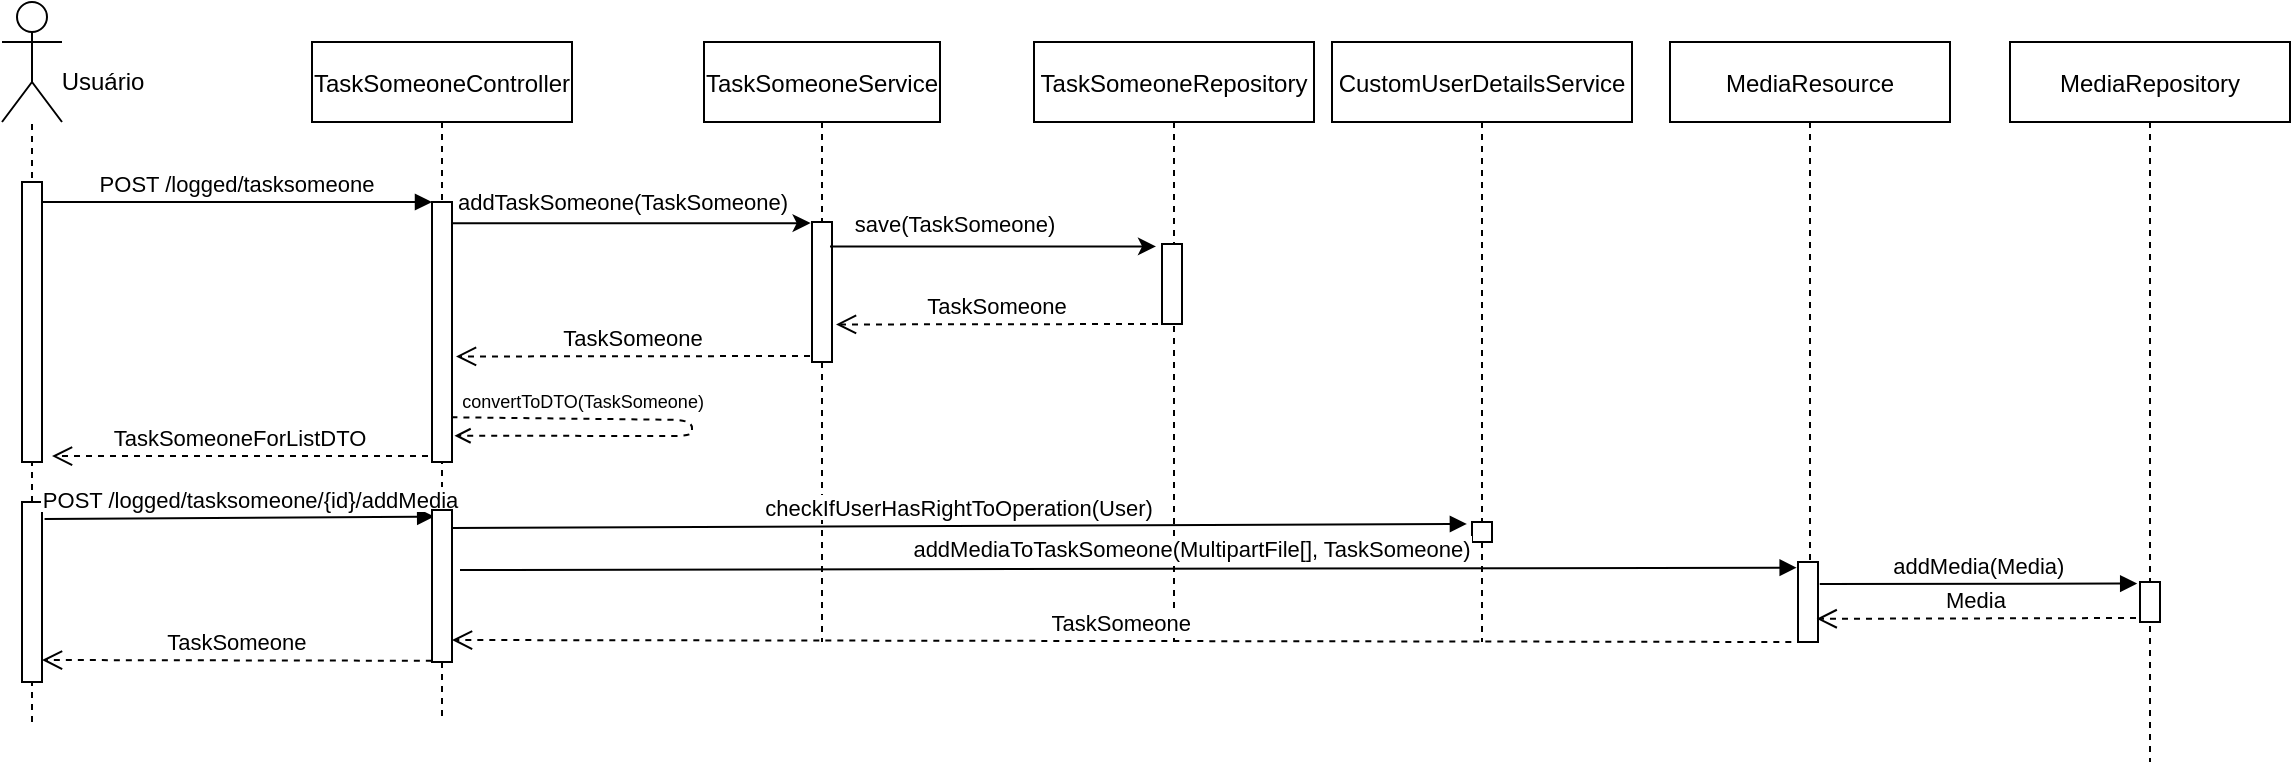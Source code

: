 <mxfile version="14.0.0" type="github">
  <diagram id="kgpKYQtTHZ0yAKxKKP6v" name="Page-1">
    <mxGraphModel dx="1038" dy="580" grid="1" gridSize="10" guides="1" tooltips="1" connect="1" arrows="1" fold="1" page="1" pageScale="1" pageWidth="850" pageHeight="1100" math="0" shadow="0">
      <root>
        <mxCell id="0" />
        <mxCell id="1" parent="0" />
        <mxCell id="8pLvlaZp4V2zGdibH3Zn-3" value="" style="endArrow=none;dashed=1;html=1;" parent="1" edge="1" source="zjOarixpmt83MfSd3Sy4-2">
          <mxGeometry width="50" height="50" relative="1" as="geometry">
            <mxPoint x="150" y="380" as="sourcePoint" />
            <mxPoint x="150" y="120" as="targetPoint" />
          </mxGeometry>
        </mxCell>
        <mxCell id="3nuBFxr9cyL0pnOWT2aG-5" value="TaskSomeoneController" style="shape=umlLifeline;perimeter=lifelinePerimeter;container=0;collapsible=0;recursiveResize=0;rounded=0;shadow=0;strokeWidth=1;" parent="1" vertex="1">
          <mxGeometry x="290" y="80" width="130" height="340" as="geometry" />
        </mxCell>
        <mxCell id="3nuBFxr9cyL0pnOWT2aG-7" value="TaskSomeoneForListDTO" style="verticalAlign=bottom;endArrow=open;dashed=1;endSize=8;exitX=0;exitY=0.95;shadow=0;strokeWidth=1;entryX=1.5;entryY=0.979;entryDx=0;entryDy=0;entryPerimeter=0;" parent="1" target="3nuBFxr9cyL0pnOWT2aG-2" edge="1">
          <mxGeometry relative="1" as="geometry">
            <mxPoint x="178" y="287.0" as="targetPoint" />
            <mxPoint x="348" y="287.0" as="sourcePoint" />
          </mxGeometry>
        </mxCell>
        <mxCell id="3nuBFxr9cyL0pnOWT2aG-8" value="POST /logged/tasksomeone" style="verticalAlign=bottom;endArrow=block;entryX=0;entryY=0;shadow=0;strokeWidth=1;" parent="1" source="3nuBFxr9cyL0pnOWT2aG-2" target="3nuBFxr9cyL0pnOWT2aG-6" edge="1">
          <mxGeometry relative="1" as="geometry">
            <mxPoint x="275" y="160" as="sourcePoint" />
          </mxGeometry>
        </mxCell>
        <mxCell id="3nuBFxr9cyL0pnOWT2aG-2" value="" style="points=[];perimeter=orthogonalPerimeter;rounded=0;shadow=0;strokeWidth=1;" parent="1" vertex="1">
          <mxGeometry x="145" y="150" width="10" height="140" as="geometry" />
        </mxCell>
        <mxCell id="8pLvlaZp4V2zGdibH3Zn-14" value="" style="group" parent="1" vertex="1" connectable="0">
          <mxGeometry x="135" y="60" width="80" height="60" as="geometry" />
        </mxCell>
        <mxCell id="8pLvlaZp4V2zGdibH3Zn-10" value="" style="shape=umlActor;verticalLabelPosition=right;verticalAlign=top;html=1;outlineConnect=0;" parent="8pLvlaZp4V2zGdibH3Zn-14" vertex="1">
          <mxGeometry width="30" height="60" as="geometry" />
        </mxCell>
        <mxCell id="8pLvlaZp4V2zGdibH3Zn-13" value="Usuário" style="text;html=1;align=center;verticalAlign=middle;resizable=0;points=[];autosize=1;" parent="8pLvlaZp4V2zGdibH3Zn-14" vertex="1">
          <mxGeometry x="20" y="30" width="60" height="20" as="geometry" />
        </mxCell>
        <mxCell id="8pLvlaZp4V2zGdibH3Zn-15" value="TaskSomeoneService" style="shape=umlLifeline;perimeter=lifelinePerimeter;container=1;collapsible=0;recursiveResize=0;rounded=0;shadow=0;strokeWidth=1;" parent="1" vertex="1">
          <mxGeometry x="486" y="80" width="118" height="300" as="geometry" />
        </mxCell>
        <mxCell id="8pLvlaZp4V2zGdibH3Zn-16" value="" style="points=[];perimeter=orthogonalPerimeter;rounded=0;shadow=0;strokeWidth=1;" parent="8pLvlaZp4V2zGdibH3Zn-15" vertex="1">
          <mxGeometry x="54" y="90" width="10" height="70" as="geometry" />
        </mxCell>
        <mxCell id="8pLvlaZp4V2zGdibH3Zn-17" style="edgeStyle=orthogonalEdgeStyle;rounded=0;orthogonalLoop=1;jettySize=auto;html=1;entryX=-0.07;entryY=0.008;entryDx=0;entryDy=0;entryPerimeter=0;" parent="1" source="3nuBFxr9cyL0pnOWT2aG-6" target="8pLvlaZp4V2zGdibH3Zn-16" edge="1">
          <mxGeometry relative="1" as="geometry">
            <mxPoint x="510" y="172" as="targetPoint" />
            <Array as="points">
              <mxPoint x="490" y="171" />
            </Array>
          </mxGeometry>
        </mxCell>
        <mxCell id="8pLvlaZp4V2zGdibH3Zn-18" value="&lt;font style=&quot;font-size: 11px&quot;&gt;addTaskSomeone(TaskSomeone)&lt;/font&gt;" style="text;html=1;align=center;verticalAlign=middle;resizable=0;points=[];autosize=1;" parent="1" vertex="1">
          <mxGeometry x="355" y="150" width="180" height="20" as="geometry" />
        </mxCell>
        <mxCell id="8pLvlaZp4V2zGdibH3Zn-25" value="TaskSomeoneRepository" style="shape=umlLifeline;perimeter=lifelinePerimeter;container=1;collapsible=0;recursiveResize=0;rounded=0;shadow=0;strokeWidth=1;" parent="1" vertex="1">
          <mxGeometry x="651" y="80" width="140" height="300" as="geometry" />
        </mxCell>
        <mxCell id="8pLvlaZp4V2zGdibH3Zn-26" value="" style="points=[];perimeter=orthogonalPerimeter;rounded=0;shadow=0;strokeWidth=1;" parent="8pLvlaZp4V2zGdibH3Zn-25" vertex="1">
          <mxGeometry x="64" y="101" width="10" height="40" as="geometry" />
        </mxCell>
        <mxCell id="8pLvlaZp4V2zGdibH3Zn-27" style="edgeStyle=orthogonalEdgeStyle;rounded=0;orthogonalLoop=1;jettySize=auto;html=1;" parent="1" edge="1">
          <mxGeometry relative="1" as="geometry">
            <mxPoint x="549" y="182.19" as="sourcePoint" />
            <mxPoint x="712" y="182.19" as="targetPoint" />
            <Array as="points">
              <mxPoint x="650" y="182" />
              <mxPoint x="650" y="182" />
            </Array>
          </mxGeometry>
        </mxCell>
        <mxCell id="8pLvlaZp4V2zGdibH3Zn-28" value="&lt;font style=&quot;font-size: 11px&quot;&gt;save(TaskSomeone)&lt;/font&gt;" style="text;html=1;align=center;verticalAlign=middle;resizable=0;points=[];autosize=1;" parent="1" vertex="1">
          <mxGeometry x="551.2" y="161" width="120" height="20" as="geometry" />
        </mxCell>
        <mxCell id="8pLvlaZp4V2zGdibH3Zn-29" value="TaskSomeone" style="verticalAlign=bottom;endArrow=open;dashed=1;endSize=8;shadow=0;strokeWidth=1;entryX=0.98;entryY=0.239;entryDx=0;entryDy=0;entryPerimeter=0;" parent="1" edge="1">
          <mxGeometry relative="1" as="geometry">
            <mxPoint x="552" y="221.24" as="targetPoint" />
            <mxPoint x="713" y="221" as="sourcePoint" />
          </mxGeometry>
        </mxCell>
        <mxCell id="8pLvlaZp4V2zGdibH3Zn-30" value="TaskSomeone" style="verticalAlign=bottom;endArrow=open;dashed=1;endSize=8;shadow=0;strokeWidth=1;entryX=0.98;entryY=0.239;entryDx=0;entryDy=0;entryPerimeter=0;" parent="1" edge="1">
          <mxGeometry relative="1" as="geometry">
            <mxPoint x="362" y="237.24" as="targetPoint" />
            <mxPoint x="539" y="237" as="sourcePoint" />
          </mxGeometry>
        </mxCell>
        <mxCell id="3nuBFxr9cyL0pnOWT2aG-6" value="" style="points=[];perimeter=orthogonalPerimeter;rounded=0;shadow=0;strokeWidth=1;" parent="1" vertex="1">
          <mxGeometry x="350" y="160" width="10" height="130" as="geometry" />
        </mxCell>
        <mxCell id="zjOarixpmt83MfSd3Sy4-3" value="" style="endArrow=open;dashed=1;html=1;exitX=0.971;exitY=0.828;exitDx=0;exitDy=0;exitPerimeter=0;endFill=0;entryX=1.124;entryY=0.899;entryDx=0;entryDy=0;entryPerimeter=0;" edge="1" parent="1" source="3nuBFxr9cyL0pnOWT2aG-6" target="3nuBFxr9cyL0pnOWT2aG-6">
          <mxGeometry width="50" height="50" relative="1" as="geometry">
            <mxPoint x="420" y="280" as="sourcePoint" />
            <mxPoint x="370" y="278" as="targetPoint" />
            <Array as="points">
              <mxPoint x="480" y="269" />
              <mxPoint x="480" y="277" />
            </Array>
          </mxGeometry>
        </mxCell>
        <mxCell id="zjOarixpmt83MfSd3Sy4-4" value="convertToDTO(TaskSomeone)" style="edgeLabel;html=1;align=center;verticalAlign=middle;resizable=0;points=[];fontSize=9;" vertex="1" connectable="0" parent="zjOarixpmt83MfSd3Sy4-3">
          <mxGeometry x="-0.703" relative="1" as="geometry">
            <mxPoint x="28.63" y="-8.06" as="offset" />
          </mxGeometry>
        </mxCell>
        <mxCell id="zjOarixpmt83MfSd3Sy4-2" value="" style="points=[];perimeter=orthogonalPerimeter;rounded=0;shadow=0;strokeWidth=1;" vertex="1" parent="1">
          <mxGeometry x="145" y="310" width="10" height="90" as="geometry" />
        </mxCell>
        <mxCell id="zjOarixpmt83MfSd3Sy4-5" value="" style="endArrow=none;dashed=1;html=1;" edge="1" parent="1" target="zjOarixpmt83MfSd3Sy4-2">
          <mxGeometry width="50" height="50" relative="1" as="geometry">
            <mxPoint x="150" y="420" as="sourcePoint" />
            <mxPoint x="150" y="120" as="targetPoint" />
          </mxGeometry>
        </mxCell>
        <mxCell id="zjOarixpmt83MfSd3Sy4-6" value="POST /logged/tasksomeone/{id}/addMedia" style="verticalAlign=bottom;endArrow=block;shadow=0;strokeWidth=1;entryX=0.108;entryY=0.043;entryDx=0;entryDy=0;entryPerimeter=0;exitX=1.128;exitY=0.117;exitDx=0;exitDy=0;exitPerimeter=0;" edge="1" parent="1" target="zjOarixpmt83MfSd3Sy4-13">
          <mxGeometry x="0.057" relative="1" as="geometry">
            <mxPoint x="156.28" y="318.53" as="sourcePoint" />
            <mxPoint x="352" y="315.8" as="targetPoint" />
            <mxPoint as="offset" />
          </mxGeometry>
        </mxCell>
        <mxCell id="zjOarixpmt83MfSd3Sy4-9" value="MediaResource" style="shape=umlLifeline;perimeter=lifelinePerimeter;container=1;collapsible=0;recursiveResize=0;rounded=0;shadow=0;strokeWidth=1;" vertex="1" parent="1">
          <mxGeometry x="969" y="80" width="140" height="300" as="geometry" />
        </mxCell>
        <mxCell id="zjOarixpmt83MfSd3Sy4-10" value="" style="points=[];perimeter=orthogonalPerimeter;rounded=0;shadow=0;strokeWidth=1;" vertex="1" parent="zjOarixpmt83MfSd3Sy4-9">
          <mxGeometry x="64" y="260" width="10" height="40" as="geometry" />
        </mxCell>
        <mxCell id="zjOarixpmt83MfSd3Sy4-11" value="MediaRepository" style="shape=umlLifeline;perimeter=lifelinePerimeter;container=1;collapsible=0;recursiveResize=0;rounded=0;shadow=0;strokeWidth=1;" vertex="1" parent="1">
          <mxGeometry x="1139" y="80" width="140" height="360" as="geometry" />
        </mxCell>
        <mxCell id="zjOarixpmt83MfSd3Sy4-12" value="" style="points=[];perimeter=orthogonalPerimeter;rounded=0;shadow=0;strokeWidth=1;" vertex="1" parent="zjOarixpmt83MfSd3Sy4-11">
          <mxGeometry x="65" y="270" width="10" height="20" as="geometry" />
        </mxCell>
        <mxCell id="zjOarixpmt83MfSd3Sy4-13" value="" style="points=[];perimeter=orthogonalPerimeter;rounded=0;shadow=0;strokeWidth=1;" vertex="1" parent="1">
          <mxGeometry x="350" y="314" width="10" height="76" as="geometry" />
        </mxCell>
        <mxCell id="zjOarixpmt83MfSd3Sy4-14" value="CustomUserDetailsService" style="shape=umlLifeline;perimeter=lifelinePerimeter;container=1;collapsible=0;recursiveResize=0;rounded=0;shadow=0;strokeWidth=1;" vertex="1" parent="1">
          <mxGeometry x="800" y="80" width="150" height="300" as="geometry" />
        </mxCell>
        <mxCell id="zjOarixpmt83MfSd3Sy4-15" value="" style="points=[];perimeter=orthogonalPerimeter;rounded=0;shadow=0;strokeWidth=1;" vertex="1" parent="zjOarixpmt83MfSd3Sy4-14">
          <mxGeometry x="70" y="240" width="10" height="10" as="geometry" />
        </mxCell>
        <mxCell id="zjOarixpmt83MfSd3Sy4-17" value="checkIfUserHasRightToOperation(User)" style="verticalAlign=bottom;endArrow=block;entryX=-0.255;entryY=0.096;shadow=0;strokeWidth=1;entryDx=0;entryDy=0;entryPerimeter=0;" edge="1" parent="1" target="zjOarixpmt83MfSd3Sy4-15">
          <mxGeometry relative="1" as="geometry">
            <mxPoint x="360.0" y="323" as="sourcePoint" />
            <mxPoint x="555" y="323" as="targetPoint" />
          </mxGeometry>
        </mxCell>
        <mxCell id="zjOarixpmt83MfSd3Sy4-21" value="addMediaToTaskSomeone(MultipartFile[], TaskSomeone)" style="verticalAlign=bottom;endArrow=block;entryX=-0.067;entryY=0.071;shadow=0;strokeWidth=1;entryDx=0;entryDy=0;entryPerimeter=0;" edge="1" parent="1" target="zjOarixpmt83MfSd3Sy4-10">
          <mxGeometry x="0.095" y="1" relative="1" as="geometry">
            <mxPoint x="364" y="344" as="sourcePoint" />
            <mxPoint x="871.45" y="342.92" as="targetPoint" />
            <mxPoint as="offset" />
          </mxGeometry>
        </mxCell>
        <mxCell id="zjOarixpmt83MfSd3Sy4-22" value="addMedia(Media)" style="verticalAlign=bottom;endArrow=block;entryX=-0.14;entryY=0.04;shadow=0;strokeWidth=1;exitX=1.088;exitY=0.274;exitDx=0;exitDy=0;exitPerimeter=0;entryDx=0;entryDy=0;entryPerimeter=0;" edge="1" parent="1" source="zjOarixpmt83MfSd3Sy4-10" target="zjOarixpmt83MfSd3Sy4-12">
          <mxGeometry relative="1" as="geometry">
            <mxPoint x="1040" y="357" as="sourcePoint" />
            <mxPoint x="1205" y="356.5" as="targetPoint" />
          </mxGeometry>
        </mxCell>
        <mxCell id="zjOarixpmt83MfSd3Sy4-23" value="Media" style="verticalAlign=bottom;endArrow=open;dashed=1;endSize=8;shadow=0;strokeWidth=1;entryX=0.934;entryY=0.71;entryDx=0;entryDy=0;entryPerimeter=0;" edge="1" parent="1" target="zjOarixpmt83MfSd3Sy4-10">
          <mxGeometry relative="1" as="geometry">
            <mxPoint x="1050" y="369" as="targetPoint" />
            <mxPoint x="1202" y="368" as="sourcePoint" />
          </mxGeometry>
        </mxCell>
        <mxCell id="zjOarixpmt83MfSd3Sy4-24" value="TaskSomeone" style="verticalAlign=bottom;endArrow=open;dashed=1;endSize=8;shadow=0;strokeWidth=1;" edge="1" parent="1">
          <mxGeometry relative="1" as="geometry">
            <mxPoint x="360" y="379" as="targetPoint" />
            <mxPoint x="1029.66" y="380" as="sourcePoint" />
          </mxGeometry>
        </mxCell>
        <mxCell id="zjOarixpmt83MfSd3Sy4-25" value="TaskSomeone" style="verticalAlign=bottom;endArrow=open;dashed=1;endSize=8;shadow=0;strokeWidth=1;exitX=-0.007;exitY=0.992;exitDx=0;exitDy=0;exitPerimeter=0;" edge="1" parent="1" source="zjOarixpmt83MfSd3Sy4-13">
          <mxGeometry relative="1" as="geometry">
            <mxPoint x="155" y="389" as="targetPoint" />
            <mxPoint x="520" y="400" as="sourcePoint" />
          </mxGeometry>
        </mxCell>
      </root>
    </mxGraphModel>
  </diagram>
</mxfile>
